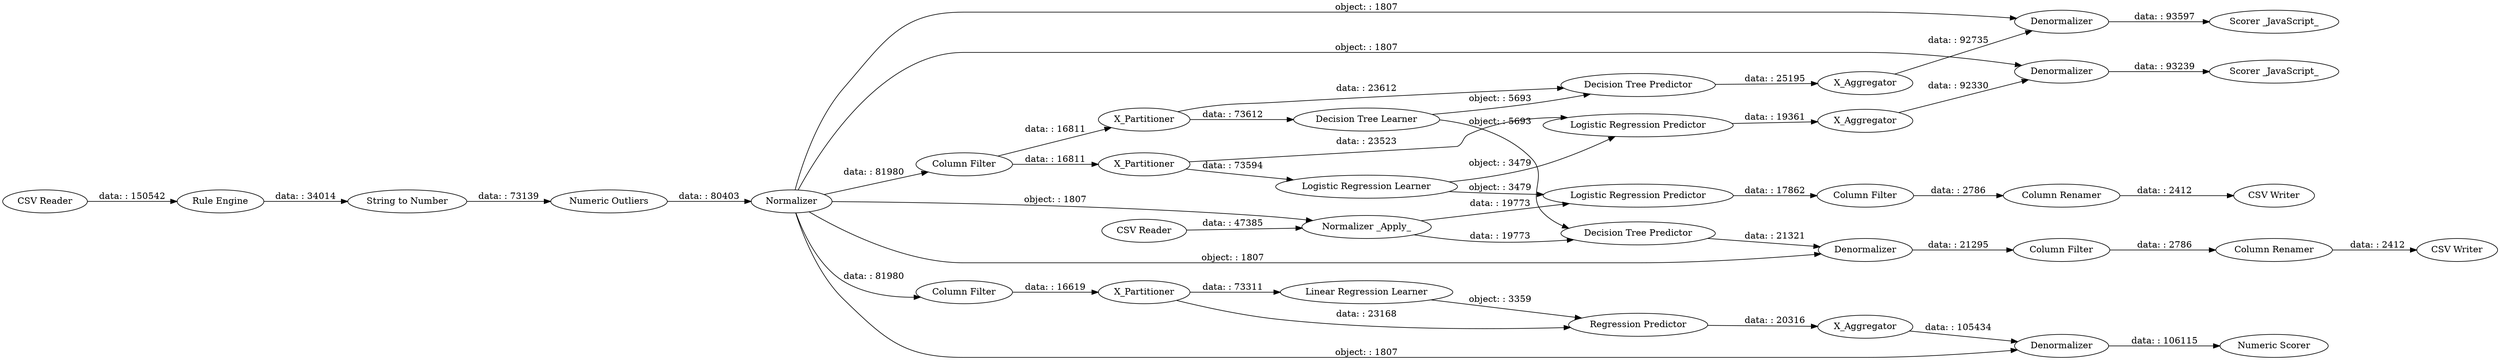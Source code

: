 digraph {
	"-5607231273562633656_30" [label=X_Partitioner]
	"-5607231273562633656_6" [label="Regression Predictor"]
	"-5607231273562633656_32" [label="Scorer _JavaScript_"]
	"-5607231273562633656_48" [label="Numeric Outliers"]
	"-5607231273562633656_47" [label="CSV Writer"]
	"-5607231273562633656_26" [label="Decision Tree Predictor"]
	"-5607231273562633656_24" [label="CSV Reader"]
	"-5607231273562633656_5" [label="Linear Regression Learner"]
	"-5607231273562633656_38" [label="Normalizer _Apply_"]
	"-5607231273562633656_35" [label=Denormalizer]
	"-5607231273562633656_36" [label=Denormalizer]
	"-5607231273562633656_44" [label="Logistic Regression Predictor"]
	"-5607231273562633656_29" [label=X_Aggregator]
	"-5607231273562633656_25" [label="Decision Tree Learner"]
	"-5607231273562633656_41" [label="Column Filter"]
	"-5607231273562633656_45" [label="Column Filter"]
	"-5607231273562633656_7" [label="Numeric Scorer"]
	"-5607231273562633656_3" [label="String to Number"]
	"-5607231273562633656_12" [label="Column Filter"]
	"-5607231273562633656_9" [label="Logistic Regression Learner"]
	"-5607231273562633656_2" [label="CSV Reader"]
	"-5607231273562633656_31" [label=X_Aggregator]
	"-5607231273562633656_39" [label="Decision Tree Predictor"]
	"-5607231273562633656_37" [label=Denormalizer]
	"-5607231273562633656_28" [label=X_Partitioner]
	"-5607231273562633656_43" [label="Column Renamer"]
	"-5607231273562633656_27" [label="Scorer _JavaScript_"]
	"-5607231273562633656_23" [label=Normalizer]
	"-5607231273562633656_42" [label="CSV Writer"]
	"-5607231273562633656_10" [label="Rule Engine"]
	"-5607231273562633656_40" [label=Denormalizer]
	"-5607231273562633656_34" [label=X_Aggregator]
	"-5607231273562633656_8" [label="Logistic Regression Predictor"]
	"-5607231273562633656_14" [label="Column Filter"]
	"-5607231273562633656_46" [label="Column Renamer"]
	"-5607231273562633656_33" [label=X_Partitioner]
	"-5607231273562633656_37" -> "-5607231273562633656_27" [label="data: : 93239"]
	"-5607231273562633656_31" -> "-5607231273562633656_36" [label="data: : 92735"]
	"-5607231273562633656_34" -> "-5607231273562633656_37" [label="data: : 92330"]
	"-5607231273562633656_25" -> "-5607231273562633656_39" [label="object: : 5693"]
	"-5607231273562633656_6" -> "-5607231273562633656_29" [label="data: : 20316"]
	"-5607231273562633656_35" -> "-5607231273562633656_7" [label="data: : 106115"]
	"-5607231273562633656_30" -> "-5607231273562633656_26" [label="data: : 23612"]
	"-5607231273562633656_38" -> "-5607231273562633656_39" [label="data: : 19773"]
	"-5607231273562633656_14" -> "-5607231273562633656_33" [label="data: : 16811"]
	"-5607231273562633656_5" -> "-5607231273562633656_6" [label="object: : 3359"]
	"-5607231273562633656_23" -> "-5607231273562633656_37" [label="object: : 1807"]
	"-5607231273562633656_41" -> "-5607231273562633656_43" [label="data: : 2786"]
	"-5607231273562633656_25" -> "-5607231273562633656_26" [label="object: : 5693"]
	"-5607231273562633656_48" -> "-5607231273562633656_23" [label="data: : 80403"]
	"-5607231273562633656_24" -> "-5607231273562633656_38" [label="data: : 47385"]
	"-5607231273562633656_36" -> "-5607231273562633656_32" [label="data: : 93597"]
	"-5607231273562633656_30" -> "-5607231273562633656_25" [label="data: : 73612"]
	"-5607231273562633656_23" -> "-5607231273562633656_36" [label="object: : 1807"]
	"-5607231273562633656_8" -> "-5607231273562633656_34" [label="data: : 19361"]
	"-5607231273562633656_2" -> "-5607231273562633656_10" [label="data: : 150542"]
	"-5607231273562633656_28" -> "-5607231273562633656_6" [label="data: : 23168"]
	"-5607231273562633656_23" -> "-5607231273562633656_40" [label="object: : 1807"]
	"-5607231273562633656_9" -> "-5607231273562633656_44" [label="object: : 3479"]
	"-5607231273562633656_23" -> "-5607231273562633656_38" [label="object: : 1807"]
	"-5607231273562633656_38" -> "-5607231273562633656_44" [label="data: : 19773"]
	"-5607231273562633656_9" -> "-5607231273562633656_8" [label="object: : 3479"]
	"-5607231273562633656_43" -> "-5607231273562633656_42" [label="data: : 2412"]
	"-5607231273562633656_26" -> "-5607231273562633656_31" [label="data: : 25195"]
	"-5607231273562633656_44" -> "-5607231273562633656_45" [label="data: : 17862"]
	"-5607231273562633656_12" -> "-5607231273562633656_28" [label="data: : 16619"]
	"-5607231273562633656_39" -> "-5607231273562633656_40" [label="data: : 21321"]
	"-5607231273562633656_40" -> "-5607231273562633656_41" [label="data: : 21295"]
	"-5607231273562633656_33" -> "-5607231273562633656_9" [label="data: : 73594"]
	"-5607231273562633656_23" -> "-5607231273562633656_14" [label="data: : 81980"]
	"-5607231273562633656_29" -> "-5607231273562633656_35" [label="data: : 105434"]
	"-5607231273562633656_3" -> "-5607231273562633656_48" [label="data: : 73139"]
	"-5607231273562633656_45" -> "-5607231273562633656_46" [label="data: : 2786"]
	"-5607231273562633656_33" -> "-5607231273562633656_8" [label="data: : 23523"]
	"-5607231273562633656_23" -> "-5607231273562633656_35" [label="object: : 1807"]
	"-5607231273562633656_23" -> "-5607231273562633656_12" [label="data: : 81980"]
	"-5607231273562633656_14" -> "-5607231273562633656_30" [label="data: : 16811"]
	"-5607231273562633656_10" -> "-5607231273562633656_3" [label="data: : 34014"]
	"-5607231273562633656_46" -> "-5607231273562633656_47" [label="data: : 2412"]
	"-5607231273562633656_28" -> "-5607231273562633656_5" [label="data: : 73311"]
	rankdir=LR
}
